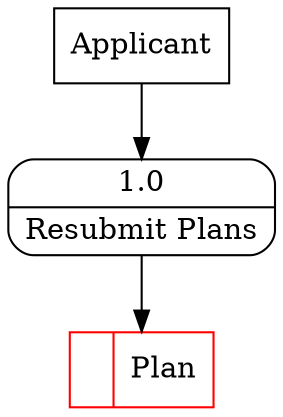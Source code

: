 digraph dfd2{ 
node[shape=record]
200 [label="<f0>  |<f1> Plan " color=red];
201 [label="Applicant" shape=box];
202 [label="{<f0> 1.0|<f1> Resubmit Plans }" shape=Mrecord];
201 -> 202
202 -> 200
}